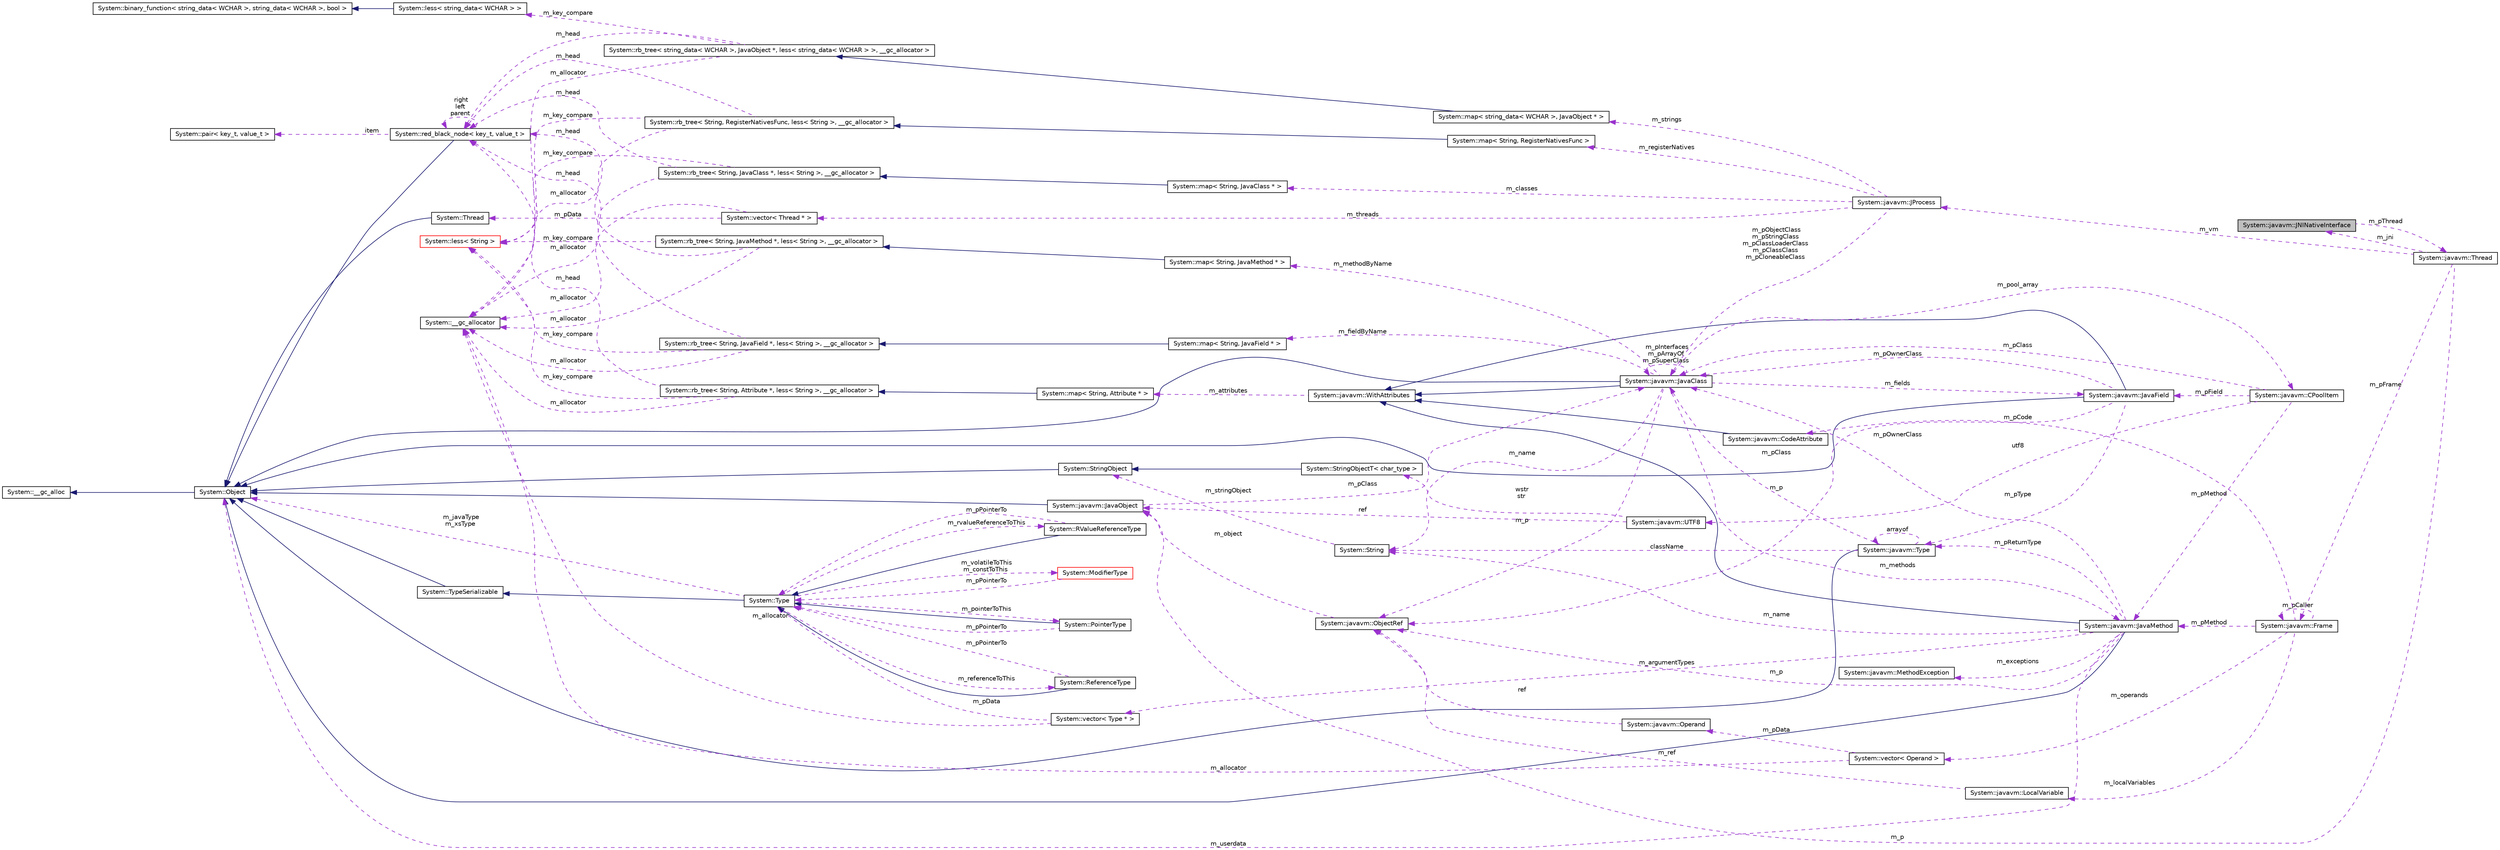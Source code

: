 digraph G
{
  edge [fontname="Helvetica",fontsize="10",labelfontname="Helvetica",labelfontsize="10"];
  node [fontname="Helvetica",fontsize="10",shape=record];
  rankdir="LR";
  Node1 [label="System::javavm::JNINativeInterface",height=0.2,width=0.4,color="black", fillcolor="grey75", style="filled" fontcolor="black"];
  Node2 -> Node1 [dir="back",color="darkorchid3",fontsize="10",style="dashed",label=" m_pThread" ,fontname="Helvetica"];
  Node2 [label="System::javavm::Thread",height=0.2,width=0.4,color="black", fillcolor="white", style="filled",URL="$class_system_1_1javavm_1_1_thread.html"];
  Node3 -> Node2 [dir="back",color="darkorchid3",fontsize="10",style="dashed",label=" m_p" ,fontname="Helvetica"];
  Node3 [label="System::javavm::JavaObject",height=0.2,width=0.4,color="black", fillcolor="white", style="filled",URL="$class_system_1_1javavm_1_1_java_object.html"];
  Node4 -> Node3 [dir="back",color="midnightblue",fontsize="10",style="solid",fontname="Helvetica"];
  Node4 [label="System::Object",height=0.2,width=0.4,color="black", fillcolor="white", style="filled",URL="$class_system_1_1_object.html"];
  Node5 -> Node4 [dir="back",color="midnightblue",fontsize="10",style="solid",fontname="Helvetica"];
  Node5 [label="System::__gc_alloc",height=0.2,width=0.4,color="black", fillcolor="white", style="filled",URL="$class_system_1_1____gc__alloc.html"];
  Node6 -> Node3 [dir="back",color="darkorchid3",fontsize="10",style="dashed",label=" m_pClass" ,fontname="Helvetica"];
  Node6 [label="System::javavm::JavaClass",height=0.2,width=0.4,color="black", fillcolor="white", style="filled",URL="$class_system_1_1javavm_1_1_java_class.html"];
  Node4 -> Node6 [dir="back",color="midnightblue",fontsize="10",style="solid",fontname="Helvetica"];
  Node7 -> Node6 [dir="back",color="midnightblue",fontsize="10",style="solid",fontname="Helvetica"];
  Node7 [label="System::javavm::WithAttributes",height=0.2,width=0.4,color="black", fillcolor="white", style="filled",URL="$class_system_1_1javavm_1_1_with_attributes.html"];
  Node8 -> Node7 [dir="back",color="darkorchid3",fontsize="10",style="dashed",label=" m_attributes" ,fontname="Helvetica"];
  Node8 [label="System::map\< String, Attribute * \>",height=0.2,width=0.4,color="black", fillcolor="white", style="filled",URL="$class_system_1_1map.html"];
  Node9 -> Node8 [dir="back",color="midnightblue",fontsize="10",style="solid",fontname="Helvetica"];
  Node9 [label="System::rb_tree\< String, Attribute *, less\< String \>, __gc_allocator \>",height=0.2,width=0.4,color="black", fillcolor="white", style="filled",URL="$class_system_1_1rb__tree.html"];
  Node10 -> Node9 [dir="back",color="darkorchid3",fontsize="10",style="dashed",label=" m_allocator" ,fontname="Helvetica"];
  Node10 [label="System::__gc_allocator",height=0.2,width=0.4,color="black", fillcolor="white", style="filled",URL="$class_system_1_1____gc__allocator.html"];
  Node11 -> Node9 [dir="back",color="darkorchid3",fontsize="10",style="dashed",label=" m_key_compare" ,fontname="Helvetica"];
  Node11 [label="System::less\< String \>",height=0.2,width=0.4,color="red", fillcolor="white", style="filled",URL="$class_system_1_1less_3_01_string_01_4.html"];
  Node12 -> Node9 [dir="back",color="darkorchid3",fontsize="10",style="dashed",label=" m_head" ,fontname="Helvetica"];
  Node12 [label="System::red_black_node\< key_t, value_t \>",height=0.2,width=0.4,color="black", fillcolor="white", style="filled",URL="$class_system_1_1red__black__node.html"];
  Node4 -> Node12 [dir="back",color="midnightblue",fontsize="10",style="solid",fontname="Helvetica"];
  Node12 -> Node12 [dir="back",color="darkorchid3",fontsize="10",style="dashed",label=" right\nleft\nparent" ,fontname="Helvetica"];
  Node13 -> Node12 [dir="back",color="darkorchid3",fontsize="10",style="dashed",label=" item" ,fontname="Helvetica"];
  Node13 [label="System::pair\< key_t, value_t \>",height=0.2,width=0.4,color="black", fillcolor="white", style="filled",URL="$class_system_1_1pair.html"];
  Node14 -> Node6 [dir="back",color="darkorchid3",fontsize="10",style="dashed",label=" m_p" ,fontname="Helvetica"];
  Node14 [label="System::javavm::ObjectRef",height=0.2,width=0.4,color="black", fillcolor="white", style="filled",URL="$class_system_1_1javavm_1_1_object_ref.html"];
  Node3 -> Node14 [dir="back",color="darkorchid3",fontsize="10",style="dashed",label=" m_object" ,fontname="Helvetica"];
  Node15 -> Node6 [dir="back",color="darkorchid3",fontsize="10",style="dashed",label=" m_methodByName" ,fontname="Helvetica"];
  Node15 [label="System::map\< String, JavaMethod * \>",height=0.2,width=0.4,color="black", fillcolor="white", style="filled",URL="$class_system_1_1map.html"];
  Node16 -> Node15 [dir="back",color="midnightblue",fontsize="10",style="solid",fontname="Helvetica"];
  Node16 [label="System::rb_tree\< String, JavaMethod *, less\< String \>, __gc_allocator \>",height=0.2,width=0.4,color="black", fillcolor="white", style="filled",URL="$class_system_1_1rb__tree.html"];
  Node10 -> Node16 [dir="back",color="darkorchid3",fontsize="10",style="dashed",label=" m_allocator" ,fontname="Helvetica"];
  Node11 -> Node16 [dir="back",color="darkorchid3",fontsize="10",style="dashed",label=" m_key_compare" ,fontname="Helvetica"];
  Node12 -> Node16 [dir="back",color="darkorchid3",fontsize="10",style="dashed",label=" m_head" ,fontname="Helvetica"];
  Node17 -> Node6 [dir="back",color="darkorchid3",fontsize="10",style="dashed",label=" m_methods" ,fontname="Helvetica"];
  Node17 [label="System::javavm::JavaMethod",height=0.2,width=0.4,color="black", fillcolor="white", style="filled",URL="$class_system_1_1javavm_1_1_java_method.html"];
  Node4 -> Node17 [dir="back",color="midnightblue",fontsize="10",style="solid",fontname="Helvetica"];
  Node7 -> Node17 [dir="back",color="midnightblue",fontsize="10",style="solid",fontname="Helvetica"];
  Node14 -> Node17 [dir="back",color="darkorchid3",fontsize="10",style="dashed",label=" m_p" ,fontname="Helvetica"];
  Node18 -> Node17 [dir="back",color="darkorchid3",fontsize="10",style="dashed",label=" m_pReturnType" ,fontname="Helvetica"];
  Node18 [label="System::javavm::Type",height=0.2,width=0.4,color="black", fillcolor="white", style="filled",URL="$class_system_1_1javavm_1_1_type.html"];
  Node4 -> Node18 [dir="back",color="midnightblue",fontsize="10",style="solid",fontname="Helvetica"];
  Node18 -> Node18 [dir="back",color="darkorchid3",fontsize="10",style="dashed",label=" arrayof" ,fontname="Helvetica"];
  Node6 -> Node18 [dir="back",color="darkorchid3",fontsize="10",style="dashed",label=" m_pClass" ,fontname="Helvetica"];
  Node19 -> Node18 [dir="back",color="darkorchid3",fontsize="10",style="dashed",label=" className" ,fontname="Helvetica"];
  Node19 [label="System::String",height=0.2,width=0.4,color="black", fillcolor="white", style="filled",URL="$class_system_1_1_string.html"];
  Node20 -> Node19 [dir="back",color="darkorchid3",fontsize="10",style="dashed",label=" m_stringObject" ,fontname="Helvetica"];
  Node20 [label="System::StringObject",height=0.2,width=0.4,color="black", fillcolor="white", style="filled",URL="$class_system_1_1_string_object.html"];
  Node4 -> Node20 [dir="back",color="midnightblue",fontsize="10",style="solid",fontname="Helvetica"];
  Node6 -> Node17 [dir="back",color="darkorchid3",fontsize="10",style="dashed",label=" m_pOwnerClass" ,fontname="Helvetica"];
  Node19 -> Node17 [dir="back",color="darkorchid3",fontsize="10",style="dashed",label=" m_name" ,fontname="Helvetica"];
  Node4 -> Node17 [dir="back",color="darkorchid3",fontsize="10",style="dashed",label=" m_userdata" ,fontname="Helvetica"];
  Node21 -> Node17 [dir="back",color="darkorchid3",fontsize="10",style="dashed",label=" m_exceptions" ,fontname="Helvetica"];
  Node21 [label="System::javavm::MethodException",height=0.2,width=0.4,color="black", fillcolor="white", style="filled",URL="$class_system_1_1javavm_1_1_method_exception.html"];
  Node22 -> Node17 [dir="back",color="darkorchid3",fontsize="10",style="dashed",label=" m_argumentTypes" ,fontname="Helvetica"];
  Node22 [label="System::vector\< Type * \>",height=0.2,width=0.4,color="black", fillcolor="white", style="filled",URL="$class_system_1_1vector.html"];
  Node23 -> Node22 [dir="back",color="darkorchid3",fontsize="10",style="dashed",label=" m_pData" ,fontname="Helvetica"];
  Node23 [label="System::Type",height=0.2,width=0.4,color="black", fillcolor="white", style="filled",URL="$class_system_1_1_type.html"];
  Node24 -> Node23 [dir="back",color="midnightblue",fontsize="10",style="solid",fontname="Helvetica"];
  Node24 [label="System::TypeSerializable",height=0.2,width=0.4,color="black", fillcolor="white", style="filled",URL="$class_system_1_1_type_serializable.html"];
  Node4 -> Node24 [dir="back",color="midnightblue",fontsize="10",style="solid",fontname="Helvetica"];
  Node25 -> Node23 [dir="back",color="darkorchid3",fontsize="10",style="dashed",label=" m_pointerToThis" ,fontname="Helvetica"];
  Node25 [label="System::PointerType",height=0.2,width=0.4,color="black", fillcolor="white", style="filled",URL="$class_system_1_1_pointer_type.html"];
  Node23 -> Node25 [dir="back",color="midnightblue",fontsize="10",style="solid",fontname="Helvetica"];
  Node23 -> Node25 [dir="back",color="darkorchid3",fontsize="10",style="dashed",label=" m_pPointerTo" ,fontname="Helvetica"];
  Node26 -> Node23 [dir="back",color="darkorchid3",fontsize="10",style="dashed",label=" m_referenceToThis" ,fontname="Helvetica"];
  Node26 [label="System::ReferenceType",height=0.2,width=0.4,color="black", fillcolor="white", style="filled",URL="$class_system_1_1_reference_type.html"];
  Node23 -> Node26 [dir="back",color="midnightblue",fontsize="10",style="solid",fontname="Helvetica"];
  Node23 -> Node26 [dir="back",color="darkorchid3",fontsize="10",style="dashed",label=" m_pPointerTo" ,fontname="Helvetica"];
  Node27 -> Node23 [dir="back",color="darkorchid3",fontsize="10",style="dashed",label=" m_rvalueReferenceToThis" ,fontname="Helvetica"];
  Node27 [label="System::RValueReferenceType",height=0.2,width=0.4,color="black", fillcolor="white", style="filled",URL="$class_system_1_1_r_value_reference_type.html"];
  Node23 -> Node27 [dir="back",color="midnightblue",fontsize="10",style="solid",fontname="Helvetica"];
  Node23 -> Node27 [dir="back",color="darkorchid3",fontsize="10",style="dashed",label=" m_pPointerTo" ,fontname="Helvetica"];
  Node28 -> Node23 [dir="back",color="darkorchid3",fontsize="10",style="dashed",label=" m_volatileToThis\nm_constToThis" ,fontname="Helvetica"];
  Node28 [label="System::ModifierType",height=0.2,width=0.4,color="red", fillcolor="white", style="filled",URL="$class_system_1_1_modifier_type.html"];
  Node23 -> Node28 [dir="back",color="darkorchid3",fontsize="10",style="dashed",label=" m_pPointerTo" ,fontname="Helvetica"];
  Node4 -> Node23 [dir="back",color="darkorchid3",fontsize="10",style="dashed",label=" m_javaType\nm_xsType" ,fontname="Helvetica"];
  Node10 -> Node22 [dir="back",color="darkorchid3",fontsize="10",style="dashed",label=" m_allocator" ,fontname="Helvetica"];
  Node6 -> Node6 [dir="back",color="darkorchid3",fontsize="10",style="dashed",label=" m_pInterfaces\nm_pArrayOf\nm_pSuperClass" ,fontname="Helvetica"];
  Node29 -> Node6 [dir="back",color="darkorchid3",fontsize="10",style="dashed",label=" m_pool_array" ,fontname="Helvetica"];
  Node29 [label="System::javavm::CPoolItem",height=0.2,width=0.4,color="black", fillcolor="white", style="filled",URL="$class_system_1_1javavm_1_1_c_pool_item.html"];
  Node17 -> Node29 [dir="back",color="darkorchid3",fontsize="10",style="dashed",label=" m_pMethod" ,fontname="Helvetica"];
  Node30 -> Node29 [dir="back",color="darkorchid3",fontsize="10",style="dashed",label=" utf8" ,fontname="Helvetica"];
  Node30 [label="System::javavm::UTF8",height=0.2,width=0.4,color="black", fillcolor="white", style="filled",URL="$struct_system_1_1javavm_1_1_u_t_f8.html"];
  Node3 -> Node30 [dir="back",color="darkorchid3",fontsize="10",style="dashed",label=" ref" ,fontname="Helvetica"];
  Node31 -> Node30 [dir="back",color="darkorchid3",fontsize="10",style="dashed",label=" wstr\nstr" ,fontname="Helvetica"];
  Node31 [label="System::StringObjectT\< char_type \>",height=0.2,width=0.4,color="black", fillcolor="white", style="filled",URL="$class_system_1_1_string_object_t.html"];
  Node20 -> Node31 [dir="back",color="midnightblue",fontsize="10",style="solid",fontname="Helvetica"];
  Node6 -> Node29 [dir="back",color="darkorchid3",fontsize="10",style="dashed",label=" m_pClass" ,fontname="Helvetica"];
  Node32 -> Node29 [dir="back",color="darkorchid3",fontsize="10",style="dashed",label=" m_pField" ,fontname="Helvetica"];
  Node32 [label="System::javavm::JavaField",height=0.2,width=0.4,color="black", fillcolor="white", style="filled",URL="$class_system_1_1javavm_1_1_java_field.html"];
  Node4 -> Node32 [dir="back",color="midnightblue",fontsize="10",style="solid",fontname="Helvetica"];
  Node7 -> Node32 [dir="back",color="midnightblue",fontsize="10",style="solid",fontname="Helvetica"];
  Node14 -> Node32 [dir="back",color="darkorchid3",fontsize="10",style="dashed",label=" m_p" ,fontname="Helvetica"];
  Node18 -> Node32 [dir="back",color="darkorchid3",fontsize="10",style="dashed",label=" m_pType" ,fontname="Helvetica"];
  Node6 -> Node32 [dir="back",color="darkorchid3",fontsize="10",style="dashed",label=" m_pOwnerClass" ,fontname="Helvetica"];
  Node33 -> Node6 [dir="back",color="darkorchid3",fontsize="10",style="dashed",label=" m_fieldByName" ,fontname="Helvetica"];
  Node33 [label="System::map\< String, JavaField * \>",height=0.2,width=0.4,color="black", fillcolor="white", style="filled",URL="$class_system_1_1map.html"];
  Node34 -> Node33 [dir="back",color="midnightblue",fontsize="10",style="solid",fontname="Helvetica"];
  Node34 [label="System::rb_tree\< String, JavaField *, less\< String \>, __gc_allocator \>",height=0.2,width=0.4,color="black", fillcolor="white", style="filled",URL="$class_system_1_1rb__tree.html"];
  Node10 -> Node34 [dir="back",color="darkorchid3",fontsize="10",style="dashed",label=" m_allocator" ,fontname="Helvetica"];
  Node11 -> Node34 [dir="back",color="darkorchid3",fontsize="10",style="dashed",label=" m_key_compare" ,fontname="Helvetica"];
  Node12 -> Node34 [dir="back",color="darkorchid3",fontsize="10",style="dashed",label=" m_head" ,fontname="Helvetica"];
  Node19 -> Node6 [dir="back",color="darkorchid3",fontsize="10",style="dashed",label=" m_name" ,fontname="Helvetica"];
  Node32 -> Node6 [dir="back",color="darkorchid3",fontsize="10",style="dashed",label=" m_fields" ,fontname="Helvetica"];
  Node35 -> Node2 [dir="back",color="darkorchid3",fontsize="10",style="dashed",label=" m_pFrame" ,fontname="Helvetica"];
  Node35 [label="System::javavm::Frame",height=0.2,width=0.4,color="black", fillcolor="white", style="filled",URL="$class_system_1_1javavm_1_1_frame.html"];
  Node35 -> Node35 [dir="back",color="darkorchid3",fontsize="10",style="dashed",label=" m_pCaller" ,fontname="Helvetica"];
  Node17 -> Node35 [dir="back",color="darkorchid3",fontsize="10",style="dashed",label=" m_pMethod" ,fontname="Helvetica"];
  Node36 -> Node35 [dir="back",color="darkorchid3",fontsize="10",style="dashed",label=" m_localVariables" ,fontname="Helvetica"];
  Node36 [label="System::javavm::LocalVariable",height=0.2,width=0.4,color="black", fillcolor="white", style="filled",URL="$class_system_1_1javavm_1_1_local_variable.html"];
  Node14 -> Node36 [dir="back",color="darkorchid3",fontsize="10",style="dashed",label=" m_ref" ,fontname="Helvetica"];
  Node37 -> Node35 [dir="back",color="darkorchid3",fontsize="10",style="dashed",label=" m_pCode" ,fontname="Helvetica"];
  Node37 [label="System::javavm::CodeAttribute",height=0.2,width=0.4,color="black", fillcolor="white", style="filled",URL="$class_system_1_1javavm_1_1_code_attribute.html"];
  Node7 -> Node37 [dir="back",color="midnightblue",fontsize="10",style="solid",fontname="Helvetica"];
  Node38 -> Node35 [dir="back",color="darkorchid3",fontsize="10",style="dashed",label=" m_operands" ,fontname="Helvetica"];
  Node38 [label="System::vector\< Operand \>",height=0.2,width=0.4,color="black", fillcolor="white", style="filled",URL="$class_system_1_1vector.html"];
  Node10 -> Node38 [dir="back",color="darkorchid3",fontsize="10",style="dashed",label=" m_allocator" ,fontname="Helvetica"];
  Node39 -> Node38 [dir="back",color="darkorchid3",fontsize="10",style="dashed",label=" m_pData" ,fontname="Helvetica"];
  Node39 [label="System::javavm::Operand",height=0.2,width=0.4,color="black", fillcolor="white", style="filled",URL="$class_system_1_1javavm_1_1_operand.html"];
  Node14 -> Node39 [dir="back",color="darkorchid3",fontsize="10",style="dashed",label=" ref" ,fontname="Helvetica"];
  Node40 -> Node2 [dir="back",color="darkorchid3",fontsize="10",style="dashed",label=" m_vm" ,fontname="Helvetica"];
  Node40 [label="System::javavm::JProcess",height=0.2,width=0.4,color="black", fillcolor="white", style="filled",URL="$class_system_1_1javavm_1_1_j_process.html"];
  Node41 -> Node40 [dir="back",color="darkorchid3",fontsize="10",style="dashed",label=" m_threads" ,fontname="Helvetica"];
  Node41 [label="System::vector\< Thread * \>",height=0.2,width=0.4,color="black", fillcolor="white", style="filled",URL="$class_system_1_1vector.html"];
  Node10 -> Node41 [dir="back",color="darkorchid3",fontsize="10",style="dashed",label=" m_allocator" ,fontname="Helvetica"];
  Node42 -> Node41 [dir="back",color="darkorchid3",fontsize="10",style="dashed",label=" m_pData" ,fontname="Helvetica"];
  Node42 [label="System::Thread",height=0.2,width=0.4,color="black", fillcolor="white", style="filled",URL="$class_system_1_1_thread.html"];
  Node4 -> Node42 [dir="back",color="midnightblue",fontsize="10",style="solid",fontname="Helvetica"];
  Node6 -> Node40 [dir="back",color="darkorchid3",fontsize="10",style="dashed",label=" m_pObjectClass\nm_pStringClass\nm_pClassLoaderClass\nm_pClassClass\nm_pCloneableClass" ,fontname="Helvetica"];
  Node43 -> Node40 [dir="back",color="darkorchid3",fontsize="10",style="dashed",label=" m_strings" ,fontname="Helvetica"];
  Node43 [label="System::map\< string_data\< WCHAR \>, JavaObject * \>",height=0.2,width=0.4,color="black", fillcolor="white", style="filled",URL="$class_system_1_1map.html"];
  Node44 -> Node43 [dir="back",color="midnightblue",fontsize="10",style="solid",fontname="Helvetica"];
  Node44 [label="System::rb_tree\< string_data\< WCHAR \>, JavaObject *, less\< string_data\< WCHAR \> \>, __gc_allocator \>",height=0.2,width=0.4,color="black", fillcolor="white", style="filled",URL="$class_system_1_1rb__tree.html"];
  Node10 -> Node44 [dir="back",color="darkorchid3",fontsize="10",style="dashed",label=" m_allocator" ,fontname="Helvetica"];
  Node45 -> Node44 [dir="back",color="darkorchid3",fontsize="10",style="dashed",label=" m_key_compare" ,fontname="Helvetica"];
  Node45 [label="System::less\< string_data\< WCHAR \> \>",height=0.2,width=0.4,color="black", fillcolor="white", style="filled",URL="$class_system_1_1less.html"];
  Node46 -> Node45 [dir="back",color="midnightblue",fontsize="10",style="solid",fontname="Helvetica"];
  Node46 [label="System::binary_function\< string_data\< WCHAR \>, string_data\< WCHAR \>, bool \>",height=0.2,width=0.4,color="black", fillcolor="white", style="filled",URL="$class_system_1_1binary__function.html"];
  Node12 -> Node44 [dir="back",color="darkorchid3",fontsize="10",style="dashed",label=" m_head" ,fontname="Helvetica"];
  Node47 -> Node40 [dir="back",color="darkorchid3",fontsize="10",style="dashed",label=" m_registerNatives" ,fontname="Helvetica"];
  Node47 [label="System::map\< String, RegisterNativesFunc \>",height=0.2,width=0.4,color="black", fillcolor="white", style="filled",URL="$class_system_1_1map.html"];
  Node48 -> Node47 [dir="back",color="midnightblue",fontsize="10",style="solid",fontname="Helvetica"];
  Node48 [label="System::rb_tree\< String, RegisterNativesFunc, less\< String \>, __gc_allocator \>",height=0.2,width=0.4,color="black", fillcolor="white", style="filled",URL="$class_system_1_1rb__tree.html"];
  Node10 -> Node48 [dir="back",color="darkorchid3",fontsize="10",style="dashed",label=" m_allocator" ,fontname="Helvetica"];
  Node11 -> Node48 [dir="back",color="darkorchid3",fontsize="10",style="dashed",label=" m_key_compare" ,fontname="Helvetica"];
  Node12 -> Node48 [dir="back",color="darkorchid3",fontsize="10",style="dashed",label=" m_head" ,fontname="Helvetica"];
  Node49 -> Node40 [dir="back",color="darkorchid3",fontsize="10",style="dashed",label=" m_classes" ,fontname="Helvetica"];
  Node49 [label="System::map\< String, JavaClass * \>",height=0.2,width=0.4,color="black", fillcolor="white", style="filled",URL="$class_system_1_1map.html"];
  Node50 -> Node49 [dir="back",color="midnightblue",fontsize="10",style="solid",fontname="Helvetica"];
  Node50 [label="System::rb_tree\< String, JavaClass *, less\< String \>, __gc_allocator \>",height=0.2,width=0.4,color="black", fillcolor="white", style="filled",URL="$class_system_1_1rb__tree.html"];
  Node10 -> Node50 [dir="back",color="darkorchid3",fontsize="10",style="dashed",label=" m_allocator" ,fontname="Helvetica"];
  Node11 -> Node50 [dir="back",color="darkorchid3",fontsize="10",style="dashed",label=" m_key_compare" ,fontname="Helvetica"];
  Node12 -> Node50 [dir="back",color="darkorchid3",fontsize="10",style="dashed",label=" m_head" ,fontname="Helvetica"];
  Node1 -> Node2 [dir="back",color="darkorchid3",fontsize="10",style="dashed",label=" m_jni" ,fontname="Helvetica"];
}
